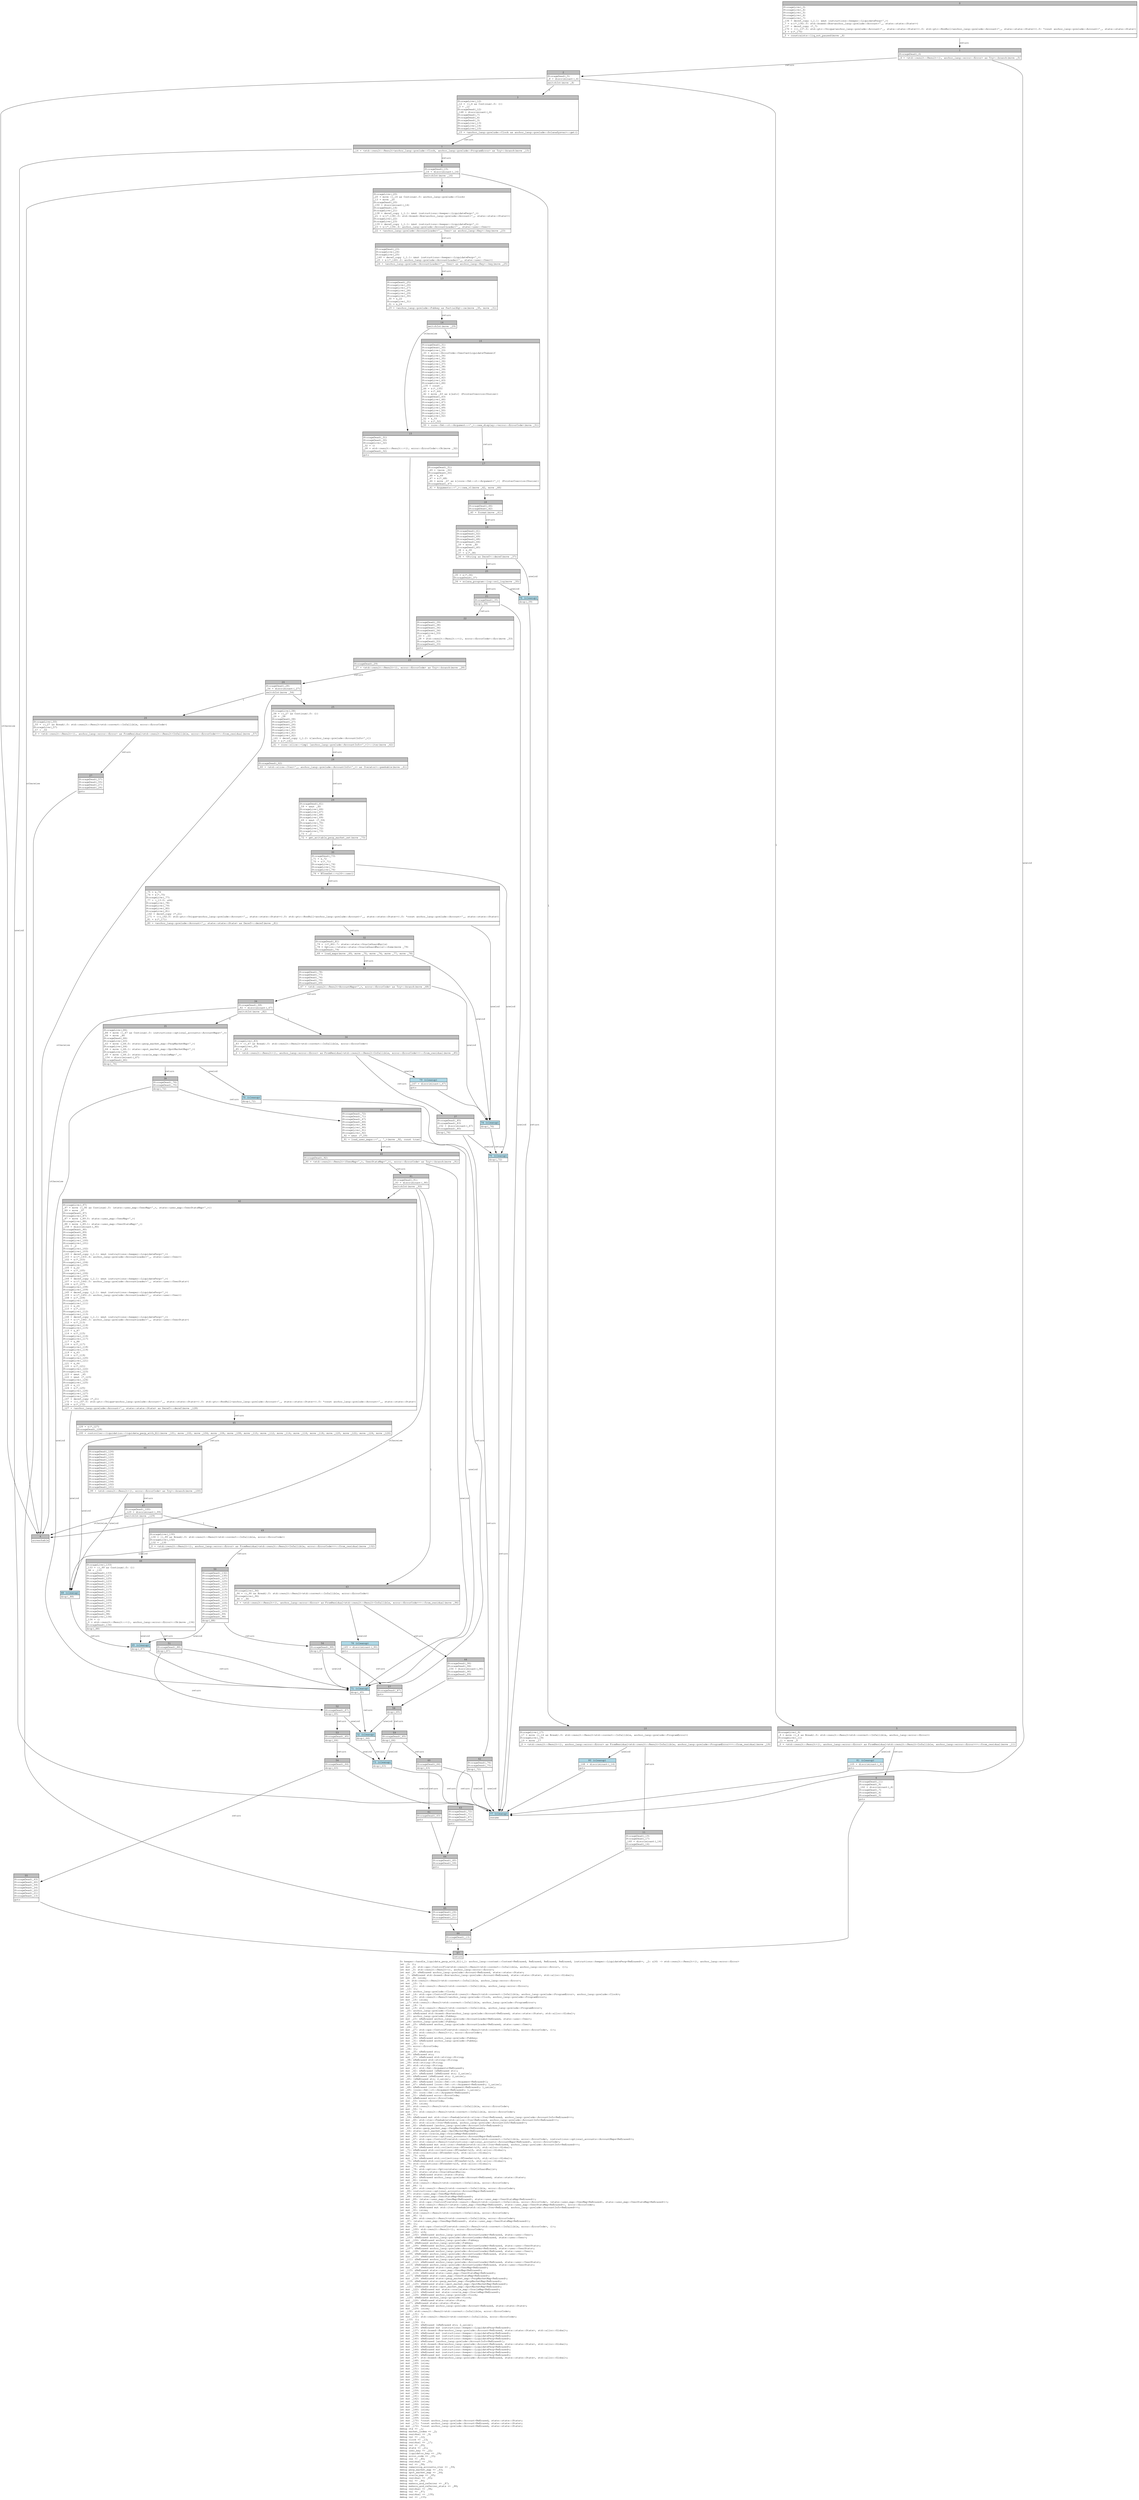 digraph Mir_0_9257 {
    graph [fontname="Courier, monospace"];
    node [fontname="Courier, monospace"];
    edge [fontname="Courier, monospace"];
    label=<fn keeper::handle_liquidate_perp_with_fill(_1: anchor_lang::context::Context&lt;ReErased, ReErased, ReErased, ReErased, instructions::keeper::LiquidatePerp&lt;ReErased&gt;&gt;, _2: u16) -&gt; std::result::Result&lt;(), anchor_lang::error::Error&gt;<br align="left"/>let _3: ();<br align="left"/>let mut _4: std::ops::ControlFlow&lt;std::result::Result&lt;std::convert::Infallible, anchor_lang::error::Error&gt;, ()&gt;;<br align="left"/>let mut _5: std::result::Result&lt;(), anchor_lang::error::Error&gt;;<br align="left"/>let mut _6: &amp;ReErased anchor_lang::prelude::Account&lt;ReErased, state::state::State&gt;;<br align="left"/>let _7: &amp;ReErased std::boxed::Box&lt;anchor_lang::prelude::Account&lt;ReErased, state::state::State&gt;, std::alloc::Global&gt;;<br align="left"/>let mut _8: isize;<br align="left"/>let _9: std::result::Result&lt;std::convert::Infallible, anchor_lang::error::Error&gt;;<br align="left"/>let mut _10: !;<br align="left"/>let mut _11: std::result::Result&lt;std::convert::Infallible, anchor_lang::error::Error&gt;;<br align="left"/>let _12: ();<br align="left"/>let _13: anchor_lang::prelude::Clock;<br align="left"/>let mut _14: std::ops::ControlFlow&lt;std::result::Result&lt;std::convert::Infallible, anchor_lang::prelude::ProgramError&gt;, anchor_lang::prelude::Clock&gt;;<br align="left"/>let mut _15: std::result::Result&lt;anchor_lang::prelude::Clock, anchor_lang::prelude::ProgramError&gt;;<br align="left"/>let mut _16: isize;<br align="left"/>let _17: std::result::Result&lt;std::convert::Infallible, anchor_lang::prelude::ProgramError&gt;;<br align="left"/>let mut _18: !;<br align="left"/>let mut _19: std::result::Result&lt;std::convert::Infallible, anchor_lang::prelude::ProgramError&gt;;<br align="left"/>let _20: anchor_lang::prelude::Clock;<br align="left"/>let _21: &amp;ReErased std::boxed::Box&lt;anchor_lang::prelude::Account&lt;ReErased, state::state::State&gt;, std::alloc::Global&gt;;<br align="left"/>let _22: anchor_lang::prelude::Pubkey;<br align="left"/>let mut _23: &amp;ReErased anchor_lang::prelude::AccountLoader&lt;ReErased, state::user::User&gt;;<br align="left"/>let _24: anchor_lang::prelude::Pubkey;<br align="left"/>let mut _25: &amp;ReErased anchor_lang::prelude::AccountLoader&lt;ReErased, state::user::User&gt;;<br align="left"/>let _26: ();<br align="left"/>let mut _27: std::ops::ControlFlow&lt;std::result::Result&lt;std::convert::Infallible, error::ErrorCode&gt;, ()&gt;;<br align="left"/>let mut _28: std::result::Result&lt;(), error::ErrorCode&gt;;<br align="left"/>let mut _29: bool;<br align="left"/>let mut _30: &amp;ReErased anchor_lang::prelude::Pubkey;<br align="left"/>let mut _31: &amp;ReErased anchor_lang::prelude::Pubkey;<br align="left"/>let mut _32: ();<br align="left"/>let _33: error::ErrorCode;<br align="left"/>let _34: ();<br align="left"/>let mut _35: &amp;ReErased str;<br align="left"/>let _36: &amp;ReErased str;<br align="left"/>let mut _37: &amp;ReErased std::string::String;<br align="left"/>let _38: &amp;ReErased std::string::String;<br align="left"/>let _39: std::string::String;<br align="left"/>let _40: std::string::String;<br align="left"/>let mut _41: std::fmt::Arguments&lt;ReErased&gt;;<br align="left"/>let mut _42: &amp;ReErased [&amp;ReErased str];<br align="left"/>let mut _43: &amp;ReErased [&amp;ReErased str; 2_usize];<br align="left"/>let _44: &amp;ReErased [&amp;ReErased str; 2_usize];<br align="left"/>let _45: [&amp;ReErased str; 2_usize];<br align="left"/>let mut _46: &amp;ReErased [core::fmt::rt::Argument&lt;ReErased&gt;];<br align="left"/>let mut _47: &amp;ReErased [core::fmt::rt::Argument&lt;ReErased&gt;; 1_usize];<br align="left"/>let _48: &amp;ReErased [core::fmt::rt::Argument&lt;ReErased&gt;; 1_usize];<br align="left"/>let _49: [core::fmt::rt::Argument&lt;ReErased&gt;; 1_usize];<br align="left"/>let mut _50: core::fmt::rt::Argument&lt;ReErased&gt;;<br align="left"/>let mut _51: &amp;ReErased error::ErrorCode;<br align="left"/>let _52: &amp;ReErased error::ErrorCode;<br align="left"/>let mut _53: error::ErrorCode;<br align="left"/>let mut _54: isize;<br align="left"/>let _55: std::result::Result&lt;std::convert::Infallible, error::ErrorCode&gt;;<br align="left"/>let mut _56: !;<br align="left"/>let mut _57: std::result::Result&lt;std::convert::Infallible, error::ErrorCode&gt;;<br align="left"/>let _58: ();<br align="left"/>let _59: &amp;ReErased mut std::iter::Peekable&lt;std::slice::Iter&lt;ReErased, anchor_lang::prelude::AccountInfo&lt;ReErased&gt;&gt;&gt;;<br align="left"/>let mut _60: std::iter::Peekable&lt;std::slice::Iter&lt;ReErased, anchor_lang::prelude::AccountInfo&lt;ReErased&gt;&gt;&gt;;<br align="left"/>let mut _61: std::slice::Iter&lt;ReErased, anchor_lang::prelude::AccountInfo&lt;ReErased&gt;&gt;;<br align="left"/>let mut _62: &amp;ReErased [anchor_lang::prelude::AccountInfo&lt;ReErased&gt;];<br align="left"/>let _63: state::perp_market_map::PerpMarketMap&lt;ReErased&gt;;<br align="left"/>let _64: state::spot_market_map::SpotMarketMap&lt;ReErased&gt;;<br align="left"/>let mut _65: state::oracle_map::OracleMap&lt;ReErased&gt;;<br align="left"/>let mut _66: instructions::optional_accounts::AccountMaps&lt;ReErased&gt;;<br align="left"/>let mut _67: std::ops::ControlFlow&lt;std::result::Result&lt;std::convert::Infallible, error::ErrorCode&gt;, instructions::optional_accounts::AccountMaps&lt;ReErased&gt;&gt;;<br align="left"/>let mut _68: std::result::Result&lt;instructions::optional_accounts::AccountMaps&lt;ReErased&gt;, error::ErrorCode&gt;;<br align="left"/>let mut _69: &amp;ReErased mut std::iter::Peekable&lt;std::slice::Iter&lt;ReErased, anchor_lang::prelude::AccountInfo&lt;ReErased&gt;&gt;&gt;;<br align="left"/>let mut _70: &amp;ReErased std::collections::BTreeSet&lt;u16, std::alloc::Global&gt;;<br align="left"/>let _71: &amp;ReErased std::collections::BTreeSet&lt;u16, std::alloc::Global&gt;;<br align="left"/>let _72: std::collections::BTreeSet&lt;u16, std::alloc::Global&gt;;<br align="left"/>let mut _73: u16;<br align="left"/>let mut _74: &amp;ReErased std::collections::BTreeSet&lt;u16, std::alloc::Global&gt;;<br align="left"/>let _75: &amp;ReErased std::collections::BTreeSet&lt;u16, std::alloc::Global&gt;;<br align="left"/>let _76: std::collections::BTreeSet&lt;u16, std::alloc::Global&gt;;<br align="left"/>let mut _77: u64;<br align="left"/>let mut _78: std::option::Option&lt;state::state::OracleGuardRails&gt;;<br align="left"/>let mut _79: state::state::OracleGuardRails;<br align="left"/>let mut _80: &amp;ReErased state::state::State;<br align="left"/>let mut _81: &amp;ReErased anchor_lang::prelude::Account&lt;ReErased, state::state::State&gt;;<br align="left"/>let mut _82: isize;<br align="left"/>let _83: std::result::Result&lt;std::convert::Infallible, error::ErrorCode&gt;;<br align="left"/>let mut _84: !;<br align="left"/>let mut _85: std::result::Result&lt;std::convert::Infallible, error::ErrorCode&gt;;<br align="left"/>let _86: instructions::optional_accounts::AccountMaps&lt;ReErased&gt;;<br align="left"/>let _87: state::user_map::UserMap&lt;ReErased&gt;;<br align="left"/>let _88: state::user_map::UserStatsMap&lt;ReErased&gt;;<br align="left"/>let mut _89: (state::user_map::UserMap&lt;ReErased&gt;, state::user_map::UserStatsMap&lt;ReErased&gt;);<br align="left"/>let mut _90: std::ops::ControlFlow&lt;std::result::Result&lt;std::convert::Infallible, error::ErrorCode&gt;, (state::user_map::UserMap&lt;ReErased&gt;, state::user_map::UserStatsMap&lt;ReErased&gt;)&gt;;<br align="left"/>let mut _91: std::result::Result&lt;(state::user_map::UserMap&lt;ReErased&gt;, state::user_map::UserStatsMap&lt;ReErased&gt;), error::ErrorCode&gt;;<br align="left"/>let mut _92: &amp;ReErased mut std::iter::Peekable&lt;std::slice::Iter&lt;ReErased, anchor_lang::prelude::AccountInfo&lt;ReErased&gt;&gt;&gt;;<br align="left"/>let mut _93: isize;<br align="left"/>let _94: std::result::Result&lt;std::convert::Infallible, error::ErrorCode&gt;;<br align="left"/>let mut _95: !;<br align="left"/>let mut _96: std::result::Result&lt;std::convert::Infallible, error::ErrorCode&gt;;<br align="left"/>let _97: (state::user_map::UserMap&lt;ReErased&gt;, state::user_map::UserStatsMap&lt;ReErased&gt;);<br align="left"/>let _98: ();<br align="left"/>let mut _99: std::ops::ControlFlow&lt;std::result::Result&lt;std::convert::Infallible, error::ErrorCode&gt;, ()&gt;;<br align="left"/>let mut _100: std::result::Result&lt;(), error::ErrorCode&gt;;<br align="left"/>let mut _101: u16;<br align="left"/>let mut _102: &amp;ReErased anchor_lang::prelude::AccountLoader&lt;ReErased, state::user::User&gt;;<br align="left"/>let _103: &amp;ReErased anchor_lang::prelude::AccountLoader&lt;ReErased, state::user::User&gt;;<br align="left"/>let mut _104: &amp;ReErased anchor_lang::prelude::Pubkey;<br align="left"/>let _105: &amp;ReErased anchor_lang::prelude::Pubkey;<br align="left"/>let mut _106: &amp;ReErased anchor_lang::prelude::AccountLoader&lt;ReErased, state::user::UserStats&gt;;<br align="left"/>let _107: &amp;ReErased anchor_lang::prelude::AccountLoader&lt;ReErased, state::user::UserStats&gt;;<br align="left"/>let mut _108: &amp;ReErased anchor_lang::prelude::AccountLoader&lt;ReErased, state::user::User&gt;;<br align="left"/>let _109: &amp;ReErased anchor_lang::prelude::AccountLoader&lt;ReErased, state::user::User&gt;;<br align="left"/>let mut _110: &amp;ReErased anchor_lang::prelude::Pubkey;<br align="left"/>let _111: &amp;ReErased anchor_lang::prelude::Pubkey;<br align="left"/>let mut _112: &amp;ReErased anchor_lang::prelude::AccountLoader&lt;ReErased, state::user::UserStats&gt;;<br align="left"/>let _113: &amp;ReErased anchor_lang::prelude::AccountLoader&lt;ReErased, state::user::UserStats&gt;;<br align="left"/>let mut _114: &amp;ReErased state::user_map::UserMap&lt;ReErased&gt;;<br align="left"/>let _115: &amp;ReErased state::user_map::UserMap&lt;ReErased&gt;;<br align="left"/>let mut _116: &amp;ReErased state::user_map::UserStatsMap&lt;ReErased&gt;;<br align="left"/>let _117: &amp;ReErased state::user_map::UserStatsMap&lt;ReErased&gt;;<br align="left"/>let mut _118: &amp;ReErased state::perp_market_map::PerpMarketMap&lt;ReErased&gt;;<br align="left"/>let _119: &amp;ReErased state::perp_market_map::PerpMarketMap&lt;ReErased&gt;;<br align="left"/>let mut _120: &amp;ReErased state::spot_market_map::SpotMarketMap&lt;ReErased&gt;;<br align="left"/>let _121: &amp;ReErased state::spot_market_map::SpotMarketMap&lt;ReErased&gt;;<br align="left"/>let mut _122: &amp;ReErased mut state::oracle_map::OracleMap&lt;ReErased&gt;;<br align="left"/>let mut _123: &amp;ReErased mut state::oracle_map::OracleMap&lt;ReErased&gt;;<br align="left"/>let mut _124: &amp;ReErased anchor_lang::prelude::Clock;<br align="left"/>let _125: &amp;ReErased anchor_lang::prelude::Clock;<br align="left"/>let mut _126: &amp;ReErased state::state::State;<br align="left"/>let _127: &amp;ReErased state::state::State;<br align="left"/>let mut _128: &amp;ReErased anchor_lang::prelude::Account&lt;ReErased, state::state::State&gt;;<br align="left"/>let mut _129: isize;<br align="left"/>let _130: std::result::Result&lt;std::convert::Infallible, error::ErrorCode&gt;;<br align="left"/>let mut _131: !;<br align="left"/>let mut _132: std::result::Result&lt;std::convert::Infallible, error::ErrorCode&gt;;<br align="left"/>let _133: ();<br align="left"/>let mut _134: ();<br align="left"/>let mut _135: &amp;ReErased [&amp;ReErased str; 2_usize];<br align="left"/>let mut _136: &amp;ReErased mut instructions::keeper::LiquidatePerp&lt;ReErased&gt;;<br align="left"/>let mut _137: std::boxed::Box&lt;anchor_lang::prelude::Account&lt;ReErased, state::state::State&gt;, std::alloc::Global&gt;;<br align="left"/>let mut _138: &amp;ReErased mut instructions::keeper::LiquidatePerp&lt;ReErased&gt;;<br align="left"/>let mut _139: &amp;ReErased mut instructions::keeper::LiquidatePerp&lt;ReErased&gt;;<br align="left"/>let mut _140: &amp;ReErased mut instructions::keeper::LiquidatePerp&lt;ReErased&gt;;<br align="left"/>let mut _141: &amp;ReErased [anchor_lang::prelude::AccountInfo&lt;ReErased&gt;];<br align="left"/>let mut _142: std::boxed::Box&lt;anchor_lang::prelude::Account&lt;ReErased, state::state::State&gt;, std::alloc::Global&gt;;<br align="left"/>let mut _143: &amp;ReErased mut instructions::keeper::LiquidatePerp&lt;ReErased&gt;;<br align="left"/>let mut _144: &amp;ReErased mut instructions::keeper::LiquidatePerp&lt;ReErased&gt;;<br align="left"/>let mut _145: &amp;ReErased mut instructions::keeper::LiquidatePerp&lt;ReErased&gt;;<br align="left"/>let mut _146: &amp;ReErased mut instructions::keeper::LiquidatePerp&lt;ReErased&gt;;<br align="left"/>let mut _147: std::boxed::Box&lt;anchor_lang::prelude::Account&lt;ReErased, state::state::State&gt;, std::alloc::Global&gt;;<br align="left"/>let mut _148: isize;<br align="left"/>let mut _149: isize;<br align="left"/>let mut _150: isize;<br align="left"/>let mut _151: isize;<br align="left"/>let mut _152: isize;<br align="left"/>let mut _153: isize;<br align="left"/>let mut _154: isize;<br align="left"/>let mut _155: isize;<br align="left"/>let mut _156: isize;<br align="left"/>let mut _157: isize;<br align="left"/>let mut _158: isize;<br align="left"/>let mut _159: isize;<br align="left"/>let mut _160: isize;<br align="left"/>let mut _161: isize;<br align="left"/>let mut _162: isize;<br align="left"/>let mut _163: isize;<br align="left"/>let mut _164: isize;<br align="left"/>let mut _165: isize;<br align="left"/>let mut _166: isize;<br align="left"/>let mut _167: isize;<br align="left"/>let mut _168: isize;<br align="left"/>let mut _169: isize;<br align="left"/>let mut _170: *const anchor_lang::prelude::Account&lt;ReErased, state::state::State&gt;;<br align="left"/>let mut _171: *const anchor_lang::prelude::Account&lt;ReErased, state::state::State&gt;;<br align="left"/>let mut _172: *const anchor_lang::prelude::Account&lt;ReErased, state::state::State&gt;;<br align="left"/>debug ctx =&gt; _1;<br align="left"/>debug market_index =&gt; _2;<br align="left"/>debug residual =&gt; _9;<br align="left"/>debug val =&gt; _12;<br align="left"/>debug clock =&gt; _13;<br align="left"/>debug residual =&gt; _17;<br align="left"/>debug val =&gt; _20;<br align="left"/>debug state =&gt; _21;<br align="left"/>debug user_key =&gt; _22;<br align="left"/>debug liquidator_key =&gt; _24;<br align="left"/>debug error_code =&gt; _33;<br align="left"/>debug res =&gt; _40;<br align="left"/>debug residual =&gt; _55;<br align="left"/>debug val =&gt; _58;<br align="left"/>debug remaining_accounts_iter =&gt; _59;<br align="left"/>debug perp_market_map =&gt; _63;<br align="left"/>debug spot_market_map =&gt; _64;<br align="left"/>debug oracle_map =&gt; _65;<br align="left"/>debug residual =&gt; _83;<br align="left"/>debug val =&gt; _86;<br align="left"/>debug makers_and_referrer =&gt; _87;<br align="left"/>debug makers_and_referrer_stats =&gt; _88;<br align="left"/>debug residual =&gt; _94;<br align="left"/>debug val =&gt; _97;<br align="left"/>debug residual =&gt; _130;<br align="left"/>debug val =&gt; _133;<br align="left"/>>;
    bb0__0_9257 [shape="none", label=<<table border="0" cellborder="1" cellspacing="0"><tr><td bgcolor="gray" align="center" colspan="1">0</td></tr><tr><td align="left" balign="left">StorageLive(_3)<br/>StorageLive(_4)<br/>StorageLive(_5)<br/>StorageLive(_6)<br/>StorageLive(_7)<br/>_136 = deref_copy (_1.1: &amp;mut instructions::keeper::LiquidatePerp&lt;'_&gt;)<br/>_7 = &amp;((*_136).0: std::boxed::Box&lt;anchor_lang::prelude::Account&lt;'_, state::state::State&gt;&gt;)<br/>_137 = deref_copy (*_7)<br/>_170 = (((_137.0: std::ptr::Unique&lt;anchor_lang::prelude::Account&lt;'_, state::state::State&gt;&gt;).0: std::ptr::NonNull&lt;anchor_lang::prelude::Account&lt;'_, state::state::State&gt;&gt;).0: *const anchor_lang::prelude::Account&lt;'_, state::state::State&gt;)<br/>_6 = &amp;(*_170)<br/></td></tr><tr><td align="left">_5 = constraints::liq_not_paused(move _6)</td></tr></table>>];
    bb1__0_9257 [shape="none", label=<<table border="0" cellborder="1" cellspacing="0"><tr><td bgcolor="gray" align="center" colspan="1">1</td></tr><tr><td align="left" balign="left">StorageDead(_6)<br/></td></tr><tr><td align="left">_4 = &lt;std::result::Result&lt;(), anchor_lang::error::Error&gt; as Try&gt;::branch(move _5)</td></tr></table>>];
    bb2__0_9257 [shape="none", label=<<table border="0" cellborder="1" cellspacing="0"><tr><td bgcolor="gray" align="center" colspan="1">2</td></tr><tr><td align="left" balign="left">StorageDead(_5)<br/>_8 = discriminant(_4)<br/></td></tr><tr><td align="left">switchInt(move _8)</td></tr></table>>];
    bb3__0_9257 [shape="none", label=<<table border="0" cellborder="1" cellspacing="0"><tr><td bgcolor="gray" align="center" colspan="1">3</td></tr><tr><td align="left" balign="left">StorageLive(_12)<br/>_12 = ((_4 as Continue).0: ())<br/>_3 = _12<br/>StorageDead(_12)<br/>_148 = discriminant(_4)<br/>StorageDead(_7)<br/>StorageDead(_4)<br/>StorageDead(_3)<br/>StorageLive(_13)<br/>StorageLive(_14)<br/>StorageLive(_15)<br/></td></tr><tr><td align="left">_15 = &lt;anchor_lang::prelude::Clock as anchor_lang::prelude::SolanaSysvar&gt;::get()</td></tr></table>>];
    bb4__0_9257 [shape="none", label=<<table border="0" cellborder="1" cellspacing="0"><tr><td bgcolor="gray" align="center" colspan="1">4</td></tr><tr><td align="left">unreachable</td></tr></table>>];
    bb5__0_9257 [shape="none", label=<<table border="0" cellborder="1" cellspacing="0"><tr><td bgcolor="gray" align="center" colspan="1">5</td></tr><tr><td align="left" balign="left">StorageLive(_9)<br/>_9 = move ((_4 as Break).0: std::result::Result&lt;std::convert::Infallible, anchor_lang::error::Error&gt;)<br/>StorageLive(_11)<br/>_11 = move _9<br/></td></tr><tr><td align="left">_0 = &lt;std::result::Result&lt;(), anchor_lang::error::Error&gt; as FromResidual&lt;std::result::Result&lt;Infallible, anchor_lang::error::Error&gt;&gt;&gt;::from_residual(move _11)</td></tr></table>>];
    bb6__0_9257 [shape="none", label=<<table border="0" cellborder="1" cellspacing="0"><tr><td bgcolor="gray" align="center" colspan="1">6</td></tr><tr><td align="left" balign="left">StorageDead(_11)<br/>StorageDead(_9)<br/>_162 = discriminant(_4)<br/>StorageDead(_7)<br/>StorageDead(_4)<br/>StorageDead(_3)<br/></td></tr><tr><td align="left">goto</td></tr></table>>];
    bb7__0_9257 [shape="none", label=<<table border="0" cellborder="1" cellspacing="0"><tr><td bgcolor="gray" align="center" colspan="1">7</td></tr><tr><td align="left">_14 = &lt;std::result::Result&lt;anchor_lang::prelude::Clock, anchor_lang::prelude::ProgramError&gt; as Try&gt;::branch(move _15)</td></tr></table>>];
    bb8__0_9257 [shape="none", label=<<table border="0" cellborder="1" cellspacing="0"><tr><td bgcolor="gray" align="center" colspan="1">8</td></tr><tr><td align="left" balign="left">StorageDead(_15)<br/>_16 = discriminant(_14)<br/></td></tr><tr><td align="left">switchInt(move _16)</td></tr></table>>];
    bb9__0_9257 [shape="none", label=<<table border="0" cellborder="1" cellspacing="0"><tr><td bgcolor="gray" align="center" colspan="1">9</td></tr><tr><td align="left" balign="left">StorageLive(_20)<br/>_20 = move ((_14 as Continue).0: anchor_lang::prelude::Clock)<br/>_13 = move _20<br/>StorageDead(_20)<br/>_150 = discriminant(_14)<br/>StorageDead(_14)<br/>StorageLive(_21)<br/>_138 = deref_copy (_1.1: &amp;mut instructions::keeper::LiquidatePerp&lt;'_&gt;)<br/>_21 = &amp;((*_138).0: std::boxed::Box&lt;anchor_lang::prelude::Account&lt;'_, state::state::State&gt;&gt;)<br/>StorageLive(_22)<br/>StorageLive(_23)<br/>_139 = deref_copy (_1.1: &amp;mut instructions::keeper::LiquidatePerp&lt;'_&gt;)<br/>_23 = &amp;((*_139).4: anchor_lang::prelude::AccountLoader&lt;'_, state::user::User&gt;)<br/></td></tr><tr><td align="left">_22 = &lt;anchor_lang::prelude::AccountLoader&lt;'_, User&gt; as anchor_lang::Key&gt;::key(move _23)</td></tr></table>>];
    bb10__0_9257 [shape="none", label=<<table border="0" cellborder="1" cellspacing="0"><tr><td bgcolor="gray" align="center" colspan="1">10</td></tr><tr><td align="left" balign="left">StorageLive(_17)<br/>_17 = move ((_14 as Break).0: std::result::Result&lt;std::convert::Infallible, anchor_lang::prelude::ProgramError&gt;)<br/>StorageLive(_19)<br/>_19 = move _17<br/></td></tr><tr><td align="left">_0 = &lt;std::result::Result&lt;(), anchor_lang::error::Error&gt; as FromResidual&lt;std::result::Result&lt;Infallible, anchor_lang::prelude::ProgramError&gt;&gt;&gt;::from_residual(move _19)</td></tr></table>>];
    bb11__0_9257 [shape="none", label=<<table border="0" cellborder="1" cellspacing="0"><tr><td bgcolor="gray" align="center" colspan="1">11</td></tr><tr><td align="left" balign="left">StorageDead(_19)<br/>StorageDead(_17)<br/>_160 = discriminant(_14)<br/>StorageDead(_14)<br/></td></tr><tr><td align="left">goto</td></tr></table>>];
    bb12__0_9257 [shape="none", label=<<table border="0" cellborder="1" cellspacing="0"><tr><td bgcolor="gray" align="center" colspan="1">12</td></tr><tr><td align="left" balign="left">StorageDead(_23)<br/>StorageLive(_24)<br/>StorageLive(_25)<br/>_140 = deref_copy (_1.1: &amp;mut instructions::keeper::LiquidatePerp&lt;'_&gt;)<br/>_25 = &amp;((*_140).2: anchor_lang::prelude::AccountLoader&lt;'_, state::user::User&gt;)<br/></td></tr><tr><td align="left">_24 = &lt;anchor_lang::prelude::AccountLoader&lt;'_, User&gt; as anchor_lang::Key&gt;::key(move _25)</td></tr></table>>];
    bb13__0_9257 [shape="none", label=<<table border="0" cellborder="1" cellspacing="0"><tr><td bgcolor="gray" align="center" colspan="1">13</td></tr><tr><td align="left" balign="left">StorageDead(_25)<br/>StorageLive(_26)<br/>StorageLive(_27)<br/>StorageLive(_28)<br/>StorageLive(_29)<br/>StorageLive(_30)<br/>_30 = &amp;_22<br/>StorageLive(_31)<br/>_31 = &amp;_24<br/></td></tr><tr><td align="left">_29 = &lt;anchor_lang::prelude::Pubkey as PartialEq&gt;::ne(move _30, move _31)</td></tr></table>>];
    bb14__0_9257 [shape="none", label=<<table border="0" cellborder="1" cellspacing="0"><tr><td bgcolor="gray" align="center" colspan="1">14</td></tr><tr><td align="left">switchInt(move _29)</td></tr></table>>];
    bb15__0_9257 [shape="none", label=<<table border="0" cellborder="1" cellspacing="0"><tr><td bgcolor="gray" align="center" colspan="1">15</td></tr><tr><td align="left" balign="left">StorageDead(_31)<br/>StorageDead(_30)<br/>StorageLive(_32)<br/>_32 = ()<br/>_28 = std::result::Result::&lt;(), error::ErrorCode&gt;::Ok(move _32)<br/>StorageDead(_32)<br/></td></tr><tr><td align="left">goto</td></tr></table>>];
    bb16__0_9257 [shape="none", label=<<table border="0" cellborder="1" cellspacing="0"><tr><td bgcolor="gray" align="center" colspan="1">16</td></tr><tr><td align="left" balign="left">StorageDead(_31)<br/>StorageDead(_30)<br/>StorageLive(_33)<br/>_33 = error::ErrorCode::UserCantLiquidateThemself<br/>StorageLive(_34)<br/>StorageLive(_35)<br/>StorageLive(_36)<br/>StorageLive(_37)<br/>StorageLive(_38)<br/>StorageLive(_39)<br/>StorageLive(_40)<br/>StorageLive(_41)<br/>StorageLive(_42)<br/>StorageLive(_43)<br/>StorageLive(_44)<br/>_135 = const _<br/>_44 = &amp;(*_135)<br/>_43 = &amp;(*_44)<br/>_42 = move _43 as &amp;[&amp;str] (PointerCoercion(Unsize))<br/>StorageDead(_43)<br/>StorageLive(_46)<br/>StorageLive(_47)<br/>StorageLive(_48)<br/>StorageLive(_49)<br/>StorageLive(_50)<br/>StorageLive(_51)<br/>StorageLive(_52)<br/>_52 = &amp;_33<br/>_51 = &amp;(*_52)<br/></td></tr><tr><td align="left">_50 = core::fmt::rt::Argument::&lt;'_&gt;::new_display::&lt;error::ErrorCode&gt;(move _51)</td></tr></table>>];
    bb17__0_9257 [shape="none", label=<<table border="0" cellborder="1" cellspacing="0"><tr><td bgcolor="gray" align="center" colspan="1">17</td></tr><tr><td align="left" balign="left">StorageDead(_51)<br/>_49 = [move _50]<br/>StorageDead(_50)<br/>_48 = &amp;_49<br/>_47 = &amp;(*_48)<br/>_46 = move _47 as &amp;[core::fmt::rt::Argument&lt;'_&gt;] (PointerCoercion(Unsize))<br/>StorageDead(_47)<br/></td></tr><tr><td align="left">_41 = Arguments::&lt;'_&gt;::new_v1(move _42, move _46)</td></tr></table>>];
    bb18__0_9257 [shape="none", label=<<table border="0" cellborder="1" cellspacing="0"><tr><td bgcolor="gray" align="center" colspan="1">18</td></tr><tr><td align="left" balign="left">StorageDead(_46)<br/>StorageDead(_42)<br/></td></tr><tr><td align="left">_40 = format(move _41)</td></tr></table>>];
    bb19__0_9257 [shape="none", label=<<table border="0" cellborder="1" cellspacing="0"><tr><td bgcolor="gray" align="center" colspan="1">19</td></tr><tr><td align="left" balign="left">StorageDead(_41)<br/>StorageDead(_52)<br/>StorageDead(_49)<br/>StorageDead(_48)<br/>StorageDead(_44)<br/>_39 = move _40<br/>StorageDead(_40)<br/>_38 = &amp;_39<br/>_37 = &amp;(*_38)<br/></td></tr><tr><td align="left">_36 = &lt;String as Deref&gt;::deref(move _37)</td></tr></table>>];
    bb20__0_9257 [shape="none", label=<<table border="0" cellborder="1" cellspacing="0"><tr><td bgcolor="gray" align="center" colspan="1">20</td></tr><tr><td align="left" balign="left">_35 = &amp;(*_36)<br/>StorageDead(_37)<br/></td></tr><tr><td align="left">_34 = solana_program::log::sol_log(move _35)</td></tr></table>>];
    bb21__0_9257 [shape="none", label=<<table border="0" cellborder="1" cellspacing="0"><tr><td bgcolor="gray" align="center" colspan="1">21</td></tr><tr><td align="left" balign="left">StorageDead(_35)<br/></td></tr><tr><td align="left">drop(_39)</td></tr></table>>];
    bb22__0_9257 [shape="none", label=<<table border="0" cellborder="1" cellspacing="0"><tr><td bgcolor="gray" align="center" colspan="1">22</td></tr><tr><td align="left" balign="left">StorageDead(_39)<br/>StorageDead(_38)<br/>StorageDead(_36)<br/>StorageDead(_34)<br/>StorageLive(_53)<br/>_53 = _33<br/>_28 = std::result::Result::&lt;(), error::ErrorCode&gt;::Err(move _53)<br/>StorageDead(_53)<br/>StorageDead(_33)<br/></td></tr><tr><td align="left">goto</td></tr></table>>];
    bb23__0_9257 [shape="none", label=<<table border="0" cellborder="1" cellspacing="0"><tr><td bgcolor="gray" align="center" colspan="1">23</td></tr><tr><td align="left" balign="left">StorageDead(_29)<br/></td></tr><tr><td align="left">_27 = &lt;std::result::Result&lt;(), error::ErrorCode&gt; as Try&gt;::branch(move _28)</td></tr></table>>];
    bb24__0_9257 [shape="none", label=<<table border="0" cellborder="1" cellspacing="0"><tr><td bgcolor="gray" align="center" colspan="1">24</td></tr><tr><td align="left" balign="left">StorageDead(_28)<br/>_54 = discriminant(_27)<br/></td></tr><tr><td align="left">switchInt(move _54)</td></tr></table>>];
    bb25__0_9257 [shape="none", label=<<table border="0" cellborder="1" cellspacing="0"><tr><td bgcolor="gray" align="center" colspan="1">25</td></tr><tr><td align="left" balign="left">StorageLive(_58)<br/>_58 = ((_27 as Continue).0: ())<br/>_26 = _58<br/>StorageDead(_58)<br/>StorageDead(_27)<br/>StorageDead(_26)<br/>StorageLive(_59)<br/>StorageLive(_60)<br/>StorageLive(_61)<br/>StorageLive(_62)<br/>_141 = deref_copy (_1.2: &amp;[anchor_lang::prelude::AccountInfo&lt;'_&gt;])<br/>_62 = &amp;(*_141)<br/></td></tr><tr><td align="left">_61 = core::slice::&lt;impl [anchor_lang::prelude::AccountInfo&lt;'_&gt;]&gt;::iter(move _62)</td></tr></table>>];
    bb26__0_9257 [shape="none", label=<<table border="0" cellborder="1" cellspacing="0"><tr><td bgcolor="gray" align="center" colspan="1">26</td></tr><tr><td align="left" balign="left">StorageLive(_55)<br/>_55 = ((_27 as Break).0: std::result::Result&lt;std::convert::Infallible, error::ErrorCode&gt;)<br/>StorageLive(_57)<br/>_57 = _55<br/></td></tr><tr><td align="left">_0 = &lt;std::result::Result&lt;(), anchor_lang::error::Error&gt; as FromResidual&lt;std::result::Result&lt;Infallible, error::ErrorCode&gt;&gt;&gt;::from_residual(move _57)</td></tr></table>>];
    bb27__0_9257 [shape="none", label=<<table border="0" cellborder="1" cellspacing="0"><tr><td bgcolor="gray" align="center" colspan="1">27</td></tr><tr><td align="left" balign="left">StorageDead(_57)<br/>StorageDead(_55)<br/>StorageDead(_27)<br/>StorageDead(_26)<br/></td></tr><tr><td align="left">goto</td></tr></table>>];
    bb28__0_9257 [shape="none", label=<<table border="0" cellborder="1" cellspacing="0"><tr><td bgcolor="gray" align="center" colspan="1">28</td></tr><tr><td align="left" balign="left">StorageDead(_62)<br/></td></tr><tr><td align="left">_60 = &lt;std::slice::Iter&lt;'_, anchor_lang::prelude::AccountInfo&lt;'_&gt;&gt; as Iterator&gt;::peekable(move _61)</td></tr></table>>];
    bb29__0_9257 [shape="none", label=<<table border="0" cellborder="1" cellspacing="0"><tr><td bgcolor="gray" align="center" colspan="1">29</td></tr><tr><td align="left" balign="left">StorageDead(_61)<br/>_59 = &amp;mut _60<br/>StorageLive(_66)<br/>StorageLive(_67)<br/>StorageLive(_68)<br/>StorageLive(_69)<br/>_69 = &amp;mut (*_59)<br/>StorageLive(_70)<br/>StorageLive(_71)<br/>StorageLive(_72)<br/>StorageLive(_73)<br/>_73 = _2<br/></td></tr><tr><td align="left">_72 = get_writable_perp_market_set(move _73)</td></tr></table>>];
    bb30__0_9257 [shape="none", label=<<table border="0" cellborder="1" cellspacing="0"><tr><td bgcolor="gray" align="center" colspan="1">30</td></tr><tr><td align="left" balign="left">StorageDead(_73)<br/>_71 = &amp;_72<br/>_70 = &amp;(*_71)<br/>StorageLive(_74)<br/>StorageLive(_75)<br/>StorageLive(_76)<br/></td></tr><tr><td align="left">_76 = BTreeSet::&lt;u16&gt;::new()</td></tr></table>>];
    bb31__0_9257 [shape="none", label=<<table border="0" cellborder="1" cellspacing="0"><tr><td bgcolor="gray" align="center" colspan="1">31</td></tr><tr><td align="left" balign="left">_75 = &amp;_76<br/>_74 = &amp;(*_75)<br/>StorageLive(_77)<br/>_77 = (_13.0: u64)<br/>StorageLive(_78)<br/>StorageLive(_79)<br/>StorageLive(_80)<br/>StorageLive(_81)<br/>_142 = deref_copy (*_21)<br/>_171 = (((_142.0: std::ptr::Unique&lt;anchor_lang::prelude::Account&lt;'_, state::state::State&gt;&gt;).0: std::ptr::NonNull&lt;anchor_lang::prelude::Account&lt;'_, state::state::State&gt;&gt;).0: *const anchor_lang::prelude::Account&lt;'_, state::state::State&gt;)<br/>_81 = &amp;(*_171)<br/></td></tr><tr><td align="left">_80 = &lt;anchor_lang::prelude::Account&lt;'_, state::state::State&gt; as Deref&gt;::deref(move _81)</td></tr></table>>];
    bb32__0_9257 [shape="none", label=<<table border="0" cellborder="1" cellspacing="0"><tr><td bgcolor="gray" align="center" colspan="1">32</td></tr><tr><td align="left" balign="left">StorageDead(_81)<br/>_79 = ((*_80).7: state::state::OracleGuardRails)<br/>_78 = Option::&lt;state::state::OracleGuardRails&gt;::Some(move _79)<br/>StorageDead(_79)<br/></td></tr><tr><td align="left">_68 = load_maps(move _69, move _70, move _74, move _77, move _78)</td></tr></table>>];
    bb33__0_9257 [shape="none", label=<<table border="0" cellborder="1" cellspacing="0"><tr><td bgcolor="gray" align="center" colspan="1">33</td></tr><tr><td align="left" balign="left">StorageDead(_78)<br/>StorageDead(_77)<br/>StorageDead(_74)<br/>StorageDead(_70)<br/>StorageDead(_69)<br/></td></tr><tr><td align="left">_67 = &lt;std::result::Result&lt;AccountMaps&lt;'_&gt;, error::ErrorCode&gt; as Try&gt;::branch(move _68)</td></tr></table>>];
    bb34__0_9257 [shape="none", label=<<table border="0" cellborder="1" cellspacing="0"><tr><td bgcolor="gray" align="center" colspan="1">34</td></tr><tr><td align="left" balign="left">StorageDead(_68)<br/>_82 = discriminant(_67)<br/></td></tr><tr><td align="left">switchInt(move _82)</td></tr></table>>];
    bb35__0_9257 [shape="none", label=<<table border="0" cellborder="1" cellspacing="0"><tr><td bgcolor="gray" align="center" colspan="1">35</td></tr><tr><td align="left" balign="left">StorageLive(_86)<br/>_86 = move ((_67 as Continue).0: instructions::optional_accounts::AccountMaps&lt;'_&gt;)<br/>_66 = move _86<br/>StorageDead(_86)<br/>StorageLive(_63)<br/>_63 = move (_66.0: state::perp_market_map::PerpMarketMap&lt;'_&gt;)<br/>StorageLive(_64)<br/>_64 = move (_66.1: state::spot_market_map::SpotMarketMap&lt;'_&gt;)<br/>StorageLive(_65)<br/>_65 = move (_66.2: state::oracle_map::OracleMap&lt;'_&gt;)<br/>_154 = discriminant(_67)<br/>StorageDead(_80)<br/></td></tr><tr><td align="left">drop(_76)</td></tr></table>>];
    bb36__0_9257 [shape="none", label=<<table border="0" cellborder="1" cellspacing="0"><tr><td bgcolor="gray" align="center" colspan="1">36</td></tr><tr><td align="left" balign="left">StorageLive(_83)<br/>_83 = ((_67 as Break).0: std::result::Result&lt;std::convert::Infallible, error::ErrorCode&gt;)<br/>StorageLive(_85)<br/>_85 = _83<br/></td></tr><tr><td align="left">_0 = &lt;std::result::Result&lt;(), anchor_lang::error::Error&gt; as FromResidual&lt;std::result::Result&lt;Infallible, error::ErrorCode&gt;&gt;&gt;::from_residual(move _85)</td></tr></table>>];
    bb37__0_9257 [shape="none", label=<<table border="0" cellborder="1" cellspacing="0"><tr><td bgcolor="gray" align="center" colspan="1">37</td></tr><tr><td align="left" balign="left">StorageDead(_85)<br/>StorageDead(_83)<br/>_152 = discriminant(_67)<br/>StorageDead(_80)<br/></td></tr><tr><td align="left">drop(_76)</td></tr></table>>];
    bb38__0_9257 [shape="none", label=<<table border="0" cellborder="1" cellspacing="0"><tr><td bgcolor="gray" align="center" colspan="1">38</td></tr><tr><td align="left" balign="left">StorageDead(_76)<br/>StorageDead(_75)<br/></td></tr><tr><td align="left">drop(_72)</td></tr></table>>];
    bb39__0_9257 [shape="none", label=<<table border="0" cellborder="1" cellspacing="0"><tr><td bgcolor="gray" align="center" colspan="1">39</td></tr><tr><td align="left" balign="left">StorageDead(_72)<br/>StorageDead(_71)<br/>StorageDead(_67)<br/>StorageDead(_66)<br/>StorageLive(_89)<br/>StorageLive(_90)<br/>StorageLive(_91)<br/>StorageLive(_92)<br/>_92 = &amp;mut (*_59)<br/></td></tr><tr><td align="left">_91 = load_user_maps::&lt;'_, '_&gt;(move _92, const true)</td></tr></table>>];
    bb40__0_9257 [shape="none", label=<<table border="0" cellborder="1" cellspacing="0"><tr><td bgcolor="gray" align="center" colspan="1">40</td></tr><tr><td align="left" balign="left">StorageDead(_92)<br/></td></tr><tr><td align="left">_90 = &lt;std::result::Result&lt;(UserMap&lt;'_&gt;, UserStatsMap&lt;'_&gt;), error::ErrorCode&gt; as Try&gt;::branch(move _91)</td></tr></table>>];
    bb41__0_9257 [shape="none", label=<<table border="0" cellborder="1" cellspacing="0"><tr><td bgcolor="gray" align="center" colspan="1">41</td></tr><tr><td align="left" balign="left">StorageDead(_91)<br/>_93 = discriminant(_90)<br/></td></tr><tr><td align="left">switchInt(move _93)</td></tr></table>>];
    bb42__0_9257 [shape="none", label=<<table border="0" cellborder="1" cellspacing="0"><tr><td bgcolor="gray" align="center" colspan="1">42</td></tr><tr><td align="left" balign="left">StorageLive(_97)<br/>_97 = move ((_90 as Continue).0: (state::user_map::UserMap&lt;'_&gt;, state::user_map::UserStatsMap&lt;'_&gt;))<br/>_89 = move _97<br/>StorageDead(_97)<br/>StorageLive(_87)<br/>_87 = move (_89.0: state::user_map::UserMap&lt;'_&gt;)<br/>StorageLive(_88)<br/>_88 = move (_89.1: state::user_map::UserStatsMap&lt;'_&gt;)<br/>_158 = discriminant(_90)<br/>StorageDead(_90)<br/>StorageDead(_89)<br/>StorageLive(_98)<br/>StorageLive(_99)<br/>StorageLive(_100)<br/>StorageLive(_101)<br/>_101 = _2<br/>StorageLive(_102)<br/>StorageLive(_103)<br/>_143 = deref_copy (_1.1: &amp;mut instructions::keeper::LiquidatePerp&lt;'_&gt;)<br/>_103 = &amp;((*_143).4: anchor_lang::prelude::AccountLoader&lt;'_, state::user::User&gt;)<br/>_102 = &amp;(*_103)<br/>StorageLive(_104)<br/>StorageLive(_105)<br/>_105 = &amp;_22<br/>_104 = &amp;(*_105)<br/>StorageLive(_106)<br/>StorageLive(_107)<br/>_144 = deref_copy (_1.1: &amp;mut instructions::keeper::LiquidatePerp&lt;'_&gt;)<br/>_107 = &amp;((*_144).5: anchor_lang::prelude::AccountLoader&lt;'_, state::user::UserStats&gt;)<br/>_106 = &amp;(*_107)<br/>StorageLive(_108)<br/>StorageLive(_109)<br/>_145 = deref_copy (_1.1: &amp;mut instructions::keeper::LiquidatePerp&lt;'_&gt;)<br/>_109 = &amp;((*_145).2: anchor_lang::prelude::AccountLoader&lt;'_, state::user::User&gt;)<br/>_108 = &amp;(*_109)<br/>StorageLive(_110)<br/>StorageLive(_111)<br/>_111 = &amp;_24<br/>_110 = &amp;(*_111)<br/>StorageLive(_112)<br/>StorageLive(_113)<br/>_146 = deref_copy (_1.1: &amp;mut instructions::keeper::LiquidatePerp&lt;'_&gt;)<br/>_113 = &amp;((*_146).3: anchor_lang::prelude::AccountLoader&lt;'_, state::user::UserStats&gt;)<br/>_112 = &amp;(*_113)<br/>StorageLive(_114)<br/>StorageLive(_115)<br/>_115 = &amp;_87<br/>_114 = &amp;(*_115)<br/>StorageLive(_116)<br/>StorageLive(_117)<br/>_117 = &amp;_88<br/>_116 = &amp;(*_117)<br/>StorageLive(_118)<br/>StorageLive(_119)<br/>_119 = &amp;_63<br/>_118 = &amp;(*_119)<br/>StorageLive(_120)<br/>StorageLive(_121)<br/>_121 = &amp;_64<br/>_120 = &amp;(*_121)<br/>StorageLive(_122)<br/>StorageLive(_123)<br/>_123 = &amp;mut _65<br/>_122 = &amp;mut (*_123)<br/>StorageLive(_124)<br/>StorageLive(_125)<br/>_125 = &amp;_13<br/>_124 = &amp;(*_125)<br/>StorageLive(_126)<br/>StorageLive(_127)<br/>StorageLive(_128)<br/>_147 = deref_copy (*_21)<br/>_172 = (((_147.0: std::ptr::Unique&lt;anchor_lang::prelude::Account&lt;'_, state::state::State&gt;&gt;).0: std::ptr::NonNull&lt;anchor_lang::prelude::Account&lt;'_, state::state::State&gt;&gt;).0: *const anchor_lang::prelude::Account&lt;'_, state::state::State&gt;)<br/>_128 = &amp;(*_172)<br/></td></tr><tr><td align="left">_127 = &lt;anchor_lang::prelude::Account&lt;'_, state::state::State&gt; as Deref&gt;::deref(move _128)</td></tr></table>>];
    bb43__0_9257 [shape="none", label=<<table border="0" cellborder="1" cellspacing="0"><tr><td bgcolor="gray" align="center" colspan="1">43</td></tr><tr><td align="left" balign="left">StorageLive(_94)<br/>_94 = ((_90 as Break).0: std::result::Result&lt;std::convert::Infallible, error::ErrorCode&gt;)<br/>StorageLive(_96)<br/>_96 = _94<br/></td></tr><tr><td align="left">_0 = &lt;std::result::Result&lt;(), anchor_lang::error::Error&gt; as FromResidual&lt;std::result::Result&lt;Infallible, error::ErrorCode&gt;&gt;&gt;::from_residual(move _96)</td></tr></table>>];
    bb44__0_9257 [shape="none", label=<<table border="0" cellborder="1" cellspacing="0"><tr><td bgcolor="gray" align="center" colspan="1">44</td></tr><tr><td align="left" balign="left">StorageDead(_96)<br/>StorageDead(_94)<br/>_156 = discriminant(_90)<br/>StorageDead(_90)<br/>StorageDead(_89)<br/></td></tr><tr><td align="left">goto</td></tr></table>>];
    bb45__0_9257 [shape="none", label=<<table border="0" cellborder="1" cellspacing="0"><tr><td bgcolor="gray" align="center" colspan="1">45</td></tr><tr><td align="left" balign="left">_126 = &amp;(*_127)<br/>StorageDead(_128)<br/></td></tr><tr><td align="left">_100 = controller::liquidation::liquidate_perp_with_fill(move _101, move _102, move _104, move _106, move _108, move _110, move _112, move _114, move _116, move _118, move _120, move _122, move _124, move _126)</td></tr></table>>];
    bb46__0_9257 [shape="none", label=<<table border="0" cellborder="1" cellspacing="0"><tr><td bgcolor="gray" align="center" colspan="1">46</td></tr><tr><td align="left" balign="left">StorageDead(_126)<br/>StorageDead(_124)<br/>StorageDead(_122)<br/>StorageDead(_120)<br/>StorageDead(_118)<br/>StorageDead(_116)<br/>StorageDead(_114)<br/>StorageDead(_112)<br/>StorageDead(_110)<br/>StorageDead(_108)<br/>StorageDead(_106)<br/>StorageDead(_104)<br/>StorageDead(_102)<br/>StorageDead(_101)<br/></td></tr><tr><td align="left">_99 = &lt;std::result::Result&lt;(), error::ErrorCode&gt; as Try&gt;::branch(move _100)</td></tr></table>>];
    bb47__0_9257 [shape="none", label=<<table border="0" cellborder="1" cellspacing="0"><tr><td bgcolor="gray" align="center" colspan="1">47</td></tr><tr><td align="left" balign="left">StorageDead(_100)<br/>_129 = discriminant(_99)<br/></td></tr><tr><td align="left">switchInt(move _129)</td></tr></table>>];
    bb48__0_9257 [shape="none", label=<<table border="0" cellborder="1" cellspacing="0"><tr><td bgcolor="gray" align="center" colspan="1">48</td></tr><tr><td align="left" balign="left">StorageLive(_133)<br/>_133 = ((_99 as Continue).0: ())<br/>_98 = _133<br/>StorageDead(_133)<br/>StorageDead(_127)<br/>StorageDead(_125)<br/>StorageDead(_123)<br/>StorageDead(_121)<br/>StorageDead(_119)<br/>StorageDead(_117)<br/>StorageDead(_115)<br/>StorageDead(_113)<br/>StorageDead(_111)<br/>StorageDead(_109)<br/>StorageDead(_107)<br/>StorageDead(_105)<br/>StorageDead(_103)<br/>StorageDead(_99)<br/>StorageDead(_98)<br/>StorageLive(_134)<br/>_134 = ()<br/>_0 = std::result::Result::&lt;(), anchor_lang::error::Error&gt;::Ok(move _134)<br/>StorageDead(_134)<br/></td></tr><tr><td align="left">drop(_88)</td></tr></table>>];
    bb49__0_9257 [shape="none", label=<<table border="0" cellborder="1" cellspacing="0"><tr><td bgcolor="gray" align="center" colspan="1">49</td></tr><tr><td align="left" balign="left">StorageLive(_130)<br/>_130 = ((_99 as Break).0: std::result::Result&lt;std::convert::Infallible, error::ErrorCode&gt;)<br/>StorageLive(_132)<br/>_132 = _130<br/></td></tr><tr><td align="left">_0 = &lt;std::result::Result&lt;(), anchor_lang::error::Error&gt; as FromResidual&lt;std::result::Result&lt;Infallible, error::ErrorCode&gt;&gt;&gt;::from_residual(move _132)</td></tr></table>>];
    bb50__0_9257 [shape="none", label=<<table border="0" cellborder="1" cellspacing="0"><tr><td bgcolor="gray" align="center" colspan="1">50</td></tr><tr><td align="left" balign="left">StorageDead(_132)<br/>StorageDead(_130)<br/>StorageDead(_127)<br/>StorageDead(_125)<br/>StorageDead(_123)<br/>StorageDead(_121)<br/>StorageDead(_119)<br/>StorageDead(_117)<br/>StorageDead(_115)<br/>StorageDead(_113)<br/>StorageDead(_111)<br/>StorageDead(_109)<br/>StorageDead(_107)<br/>StorageDead(_105)<br/>StorageDead(_103)<br/>StorageDead(_99)<br/>StorageDead(_98)<br/></td></tr><tr><td align="left">drop(_88)</td></tr></table>>];
    bb51__0_9257 [shape="none", label=<<table border="0" cellborder="1" cellspacing="0"><tr><td bgcolor="gray" align="center" colspan="1">51</td></tr><tr><td align="left" balign="left">StorageDead(_88)<br/></td></tr><tr><td align="left">drop(_87)</td></tr></table>>];
    bb52__0_9257 [shape="none", label=<<table border="0" cellborder="1" cellspacing="0"><tr><td bgcolor="gray" align="center" colspan="1">52</td></tr><tr><td align="left" balign="left">StorageDead(_87)<br/></td></tr><tr><td align="left">drop(_65)</td></tr></table>>];
    bb53__0_9257 [shape="none", label=<<table border="0" cellborder="1" cellspacing="0"><tr><td bgcolor="gray" align="center" colspan="1">53</td></tr><tr><td align="left" balign="left">StorageDead(_65)<br/></td></tr><tr><td align="left">drop(_64)</td></tr></table>>];
    bb54__0_9257 [shape="none", label=<<table border="0" cellborder="1" cellspacing="0"><tr><td bgcolor="gray" align="center" colspan="1">54</td></tr><tr><td align="left" balign="left">StorageDead(_64)<br/></td></tr><tr><td align="left">drop(_63)</td></tr></table>>];
    bb55__0_9257 [shape="none", label=<<table border="0" cellborder="1" cellspacing="0"><tr><td bgcolor="gray" align="center" colspan="1">55</td></tr><tr><td align="left" balign="left">StorageDead(_63)<br/>StorageDead(_60)<br/>StorageDead(_59)<br/>StorageDead(_24)<br/>StorageDead(_22)<br/>StorageDead(_21)<br/>StorageDead(_13)<br/></td></tr><tr><td align="left">goto</td></tr></table>>];
    bb56__0_9257 [shape="none", label=<<table border="0" cellborder="1" cellspacing="0"><tr><td bgcolor="gray" align="center" colspan="1">56</td></tr><tr><td align="left" balign="left">StorageDead(_88)<br/></td></tr><tr><td align="left">drop(_87)</td></tr></table>>];
    bb57__0_9257 [shape="none", label=<<table border="0" cellborder="1" cellspacing="0"><tr><td bgcolor="gray" align="center" colspan="1">57</td></tr><tr><td align="left" balign="left">StorageDead(_87)<br/></td></tr><tr><td align="left">goto</td></tr></table>>];
    bb58__0_9257 [shape="none", label=<<table border="0" cellborder="1" cellspacing="0"><tr><td bgcolor="gray" align="center" colspan="1">58</td></tr><tr><td align="left">drop(_65)</td></tr></table>>];
    bb59__0_9257 [shape="none", label=<<table border="0" cellborder="1" cellspacing="0"><tr><td bgcolor="gray" align="center" colspan="1">59</td></tr><tr><td align="left" balign="left">StorageDead(_65)<br/></td></tr><tr><td align="left">drop(_64)</td></tr></table>>];
    bb60__0_9257 [shape="none", label=<<table border="0" cellborder="1" cellspacing="0"><tr><td bgcolor="gray" align="center" colspan="1">60</td></tr><tr><td align="left" balign="left">StorageDead(_64)<br/></td></tr><tr><td align="left">drop(_63)</td></tr></table>>];
    bb61__0_9257 [shape="none", label=<<table border="0" cellborder="1" cellspacing="0"><tr><td bgcolor="gray" align="center" colspan="1">61</td></tr><tr><td align="left" balign="left">StorageDead(_63)<br/></td></tr><tr><td align="left">goto</td></tr></table>>];
    bb62__0_9257 [shape="none", label=<<table border="0" cellborder="1" cellspacing="0"><tr><td bgcolor="gray" align="center" colspan="1">62</td></tr><tr><td align="left" balign="left">StorageDead(_76)<br/>StorageDead(_75)<br/></td></tr><tr><td align="left">drop(_72)</td></tr></table>>];
    bb63__0_9257 [shape="none", label=<<table border="0" cellborder="1" cellspacing="0"><tr><td bgcolor="gray" align="center" colspan="1">63</td></tr><tr><td align="left" balign="left">StorageDead(_72)<br/>StorageDead(_71)<br/>StorageDead(_67)<br/>StorageDead(_66)<br/></td></tr><tr><td align="left">goto</td></tr></table>>];
    bb64__0_9257 [shape="none", label=<<table border="0" cellborder="1" cellspacing="0"><tr><td bgcolor="gray" align="center" colspan="1">64</td></tr><tr><td align="left" balign="left">StorageDead(_60)<br/>StorageDead(_59)<br/></td></tr><tr><td align="left">goto</td></tr></table>>];
    bb65__0_9257 [shape="none", label=<<table border="0" cellborder="1" cellspacing="0"><tr><td bgcolor="gray" align="center" colspan="1">65</td></tr><tr><td align="left" balign="left">StorageDead(_24)<br/>StorageDead(_22)<br/>StorageDead(_21)<br/></td></tr><tr><td align="left">goto</td></tr></table>>];
    bb66__0_9257 [shape="none", label=<<table border="0" cellborder="1" cellspacing="0"><tr><td bgcolor="gray" align="center" colspan="1">66</td></tr><tr><td align="left" balign="left">StorageDead(_13)<br/></td></tr><tr><td align="left">goto</td></tr></table>>];
    bb67__0_9257 [shape="none", label=<<table border="0" cellborder="1" cellspacing="0"><tr><td bgcolor="gray" align="center" colspan="1">67</td></tr><tr><td align="left">return</td></tr></table>>];
    bb68__0_9257 [shape="none", label=<<table border="0" cellborder="1" cellspacing="0"><tr><td bgcolor="lightblue" align="center" colspan="1">68 (cleanup)</td></tr><tr><td align="left">drop(_88)</td></tr></table>>];
    bb69__0_9257 [shape="none", label=<<table border="0" cellborder="1" cellspacing="0"><tr><td bgcolor="lightblue" align="center" colspan="1">69 (cleanup)</td></tr><tr><td align="left">drop(_87)</td></tr></table>>];
    bb70__0_9257 [shape="none", label=<<table border="0" cellborder="1" cellspacing="0"><tr><td bgcolor="lightblue" align="center" colspan="1">70 (cleanup)</td></tr><tr><td align="left">drop(_72)</td></tr></table>>];
    bb71__0_9257 [shape="none", label=<<table border="0" cellborder="1" cellspacing="0"><tr><td bgcolor="lightblue" align="center" colspan="1">71 (cleanup)</td></tr><tr><td align="left">drop(_65)</td></tr></table>>];
    bb72__0_9257 [shape="none", label=<<table border="0" cellborder="1" cellspacing="0"><tr><td bgcolor="lightblue" align="center" colspan="1">72 (cleanup)</td></tr><tr><td align="left">drop(_64)</td></tr></table>>];
    bb73__0_9257 [shape="none", label=<<table border="0" cellborder="1" cellspacing="0"><tr><td bgcolor="lightblue" align="center" colspan="1">73 (cleanup)</td></tr><tr><td align="left">drop(_63)</td></tr></table>>];
    bb74__0_9257 [shape="none", label=<<table border="0" cellborder="1" cellspacing="0"><tr><td bgcolor="lightblue" align="center" colspan="1">74 (cleanup)</td></tr><tr><td align="left">drop(_76)</td></tr></table>>];
    bb75__0_9257 [shape="none", label=<<table border="0" cellborder="1" cellspacing="0"><tr><td bgcolor="lightblue" align="center" colspan="1">75 (cleanup)</td></tr><tr><td align="left">drop(_72)</td></tr></table>>];
    bb76__0_9257 [shape="none", label=<<table border="0" cellborder="1" cellspacing="0"><tr><td bgcolor="lightblue" align="center" colspan="1">76 (cleanup)</td></tr><tr><td align="left">drop(_39)</td></tr></table>>];
    bb77__0_9257 [shape="none", label=<<table border="0" cellborder="1" cellspacing="0"><tr><td bgcolor="lightblue" align="center" colspan="1">77 (cleanup)</td></tr><tr><td align="left">resume</td></tr></table>>];
    bb78__0_9257 [shape="none", label=<<table border="0" cellborder="1" cellspacing="0"><tr><td bgcolor="lightblue" align="center" colspan="1">78 (cleanup)</td></tr><tr><td align="left" balign="left">_165 = discriminant(_90)<br/></td></tr><tr><td align="left">goto</td></tr></table>>];
    bb79__0_9257 [shape="none", label=<<table border="0" cellborder="1" cellspacing="0"><tr><td bgcolor="lightblue" align="center" colspan="1">79 (cleanup)</td></tr><tr><td align="left" balign="left">_167 = discriminant(_67)<br/></td></tr><tr><td align="left">goto</td></tr></table>>];
    bb80__0_9257 [shape="none", label=<<table border="0" cellborder="1" cellspacing="0"><tr><td bgcolor="lightblue" align="center" colspan="1">80 (cleanup)</td></tr><tr><td align="left" balign="left">_168 = discriminant(_14)<br/></td></tr><tr><td align="left">goto</td></tr></table>>];
    bb81__0_9257 [shape="none", label=<<table border="0" cellborder="1" cellspacing="0"><tr><td bgcolor="lightblue" align="center" colspan="1">81 (cleanup)</td></tr><tr><td align="left" balign="left">_169 = discriminant(_4)<br/></td></tr><tr><td align="left">goto</td></tr></table>>];
    bb0__0_9257 -> bb1__0_9257 [label="return"];
    bb1__0_9257 -> bb2__0_9257 [label="return"];
    bb1__0_9257 -> bb77__0_9257 [label="unwind"];
    bb2__0_9257 -> bb3__0_9257 [label="0"];
    bb2__0_9257 -> bb5__0_9257 [label="1"];
    bb2__0_9257 -> bb4__0_9257 [label="otherwise"];
    bb3__0_9257 -> bb7__0_9257 [label="return"];
    bb5__0_9257 -> bb6__0_9257 [label="return"];
    bb5__0_9257 -> bb81__0_9257 [label="unwind"];
    bb6__0_9257 -> bb67__0_9257 [label=""];
    bb7__0_9257 -> bb8__0_9257 [label="return"];
    bb7__0_9257 -> bb77__0_9257 [label="unwind"];
    bb8__0_9257 -> bb9__0_9257 [label="0"];
    bb8__0_9257 -> bb10__0_9257 [label="1"];
    bb8__0_9257 -> bb4__0_9257 [label="otherwise"];
    bb9__0_9257 -> bb12__0_9257 [label="return"];
    bb10__0_9257 -> bb11__0_9257 [label="return"];
    bb10__0_9257 -> bb80__0_9257 [label="unwind"];
    bb11__0_9257 -> bb66__0_9257 [label=""];
    bb12__0_9257 -> bb13__0_9257 [label="return"];
    bb13__0_9257 -> bb14__0_9257 [label="return"];
    bb14__0_9257 -> bb16__0_9257 [label="0"];
    bb14__0_9257 -> bb15__0_9257 [label="otherwise"];
    bb15__0_9257 -> bb23__0_9257 [label=""];
    bb16__0_9257 -> bb17__0_9257 [label="return"];
    bb17__0_9257 -> bb18__0_9257 [label="return"];
    bb18__0_9257 -> bb19__0_9257 [label="return"];
    bb19__0_9257 -> bb20__0_9257 [label="return"];
    bb19__0_9257 -> bb76__0_9257 [label="unwind"];
    bb20__0_9257 -> bb21__0_9257 [label="return"];
    bb20__0_9257 -> bb76__0_9257 [label="unwind"];
    bb21__0_9257 -> bb22__0_9257 [label="return"];
    bb21__0_9257 -> bb77__0_9257 [label="unwind"];
    bb22__0_9257 -> bb23__0_9257 [label=""];
    bb23__0_9257 -> bb24__0_9257 [label="return"];
    bb24__0_9257 -> bb25__0_9257 [label="0"];
    bb24__0_9257 -> bb26__0_9257 [label="1"];
    bb24__0_9257 -> bb4__0_9257 [label="otherwise"];
    bb25__0_9257 -> bb28__0_9257 [label="return"];
    bb26__0_9257 -> bb27__0_9257 [label="return"];
    bb27__0_9257 -> bb65__0_9257 [label=""];
    bb28__0_9257 -> bb29__0_9257 [label="return"];
    bb29__0_9257 -> bb30__0_9257 [label="return"];
    bb30__0_9257 -> bb31__0_9257 [label="return"];
    bb30__0_9257 -> bb75__0_9257 [label="unwind"];
    bb31__0_9257 -> bb32__0_9257 [label="return"];
    bb31__0_9257 -> bb74__0_9257 [label="unwind"];
    bb32__0_9257 -> bb33__0_9257 [label="return"];
    bb32__0_9257 -> bb74__0_9257 [label="unwind"];
    bb33__0_9257 -> bb34__0_9257 [label="return"];
    bb33__0_9257 -> bb74__0_9257 [label="unwind"];
    bb34__0_9257 -> bb35__0_9257 [label="0"];
    bb34__0_9257 -> bb36__0_9257 [label="1"];
    bb34__0_9257 -> bb4__0_9257 [label="otherwise"];
    bb35__0_9257 -> bb38__0_9257 [label="return"];
    bb35__0_9257 -> bb70__0_9257 [label="unwind"];
    bb36__0_9257 -> bb37__0_9257 [label="return"];
    bb36__0_9257 -> bb79__0_9257 [label="unwind"];
    bb37__0_9257 -> bb62__0_9257 [label="return"];
    bb37__0_9257 -> bb75__0_9257 [label="unwind"];
    bb38__0_9257 -> bb39__0_9257 [label="return"];
    bb38__0_9257 -> bb71__0_9257 [label="unwind"];
    bb39__0_9257 -> bb40__0_9257 [label="return"];
    bb39__0_9257 -> bb71__0_9257 [label="unwind"];
    bb40__0_9257 -> bb41__0_9257 [label="return"];
    bb40__0_9257 -> bb71__0_9257 [label="unwind"];
    bb41__0_9257 -> bb42__0_9257 [label="0"];
    bb41__0_9257 -> bb43__0_9257 [label="1"];
    bb41__0_9257 -> bb4__0_9257 [label="otherwise"];
    bb42__0_9257 -> bb45__0_9257 [label="return"];
    bb42__0_9257 -> bb68__0_9257 [label="unwind"];
    bb43__0_9257 -> bb44__0_9257 [label="return"];
    bb43__0_9257 -> bb78__0_9257 [label="unwind"];
    bb44__0_9257 -> bb58__0_9257 [label=""];
    bb45__0_9257 -> bb46__0_9257 [label="return"];
    bb45__0_9257 -> bb68__0_9257 [label="unwind"];
    bb46__0_9257 -> bb47__0_9257 [label="return"];
    bb46__0_9257 -> bb68__0_9257 [label="unwind"];
    bb47__0_9257 -> bb48__0_9257 [label="0"];
    bb47__0_9257 -> bb49__0_9257 [label="1"];
    bb47__0_9257 -> bb4__0_9257 [label="otherwise"];
    bb48__0_9257 -> bb51__0_9257 [label="return"];
    bb48__0_9257 -> bb69__0_9257 [label="unwind"];
    bb49__0_9257 -> bb50__0_9257 [label="return"];
    bb49__0_9257 -> bb68__0_9257 [label="unwind"];
    bb50__0_9257 -> bb56__0_9257 [label="return"];
    bb50__0_9257 -> bb69__0_9257 [label="unwind"];
    bb51__0_9257 -> bb52__0_9257 [label="return"];
    bb51__0_9257 -> bb71__0_9257 [label="unwind"];
    bb52__0_9257 -> bb53__0_9257 [label="return"];
    bb52__0_9257 -> bb72__0_9257 [label="unwind"];
    bb53__0_9257 -> bb54__0_9257 [label="return"];
    bb53__0_9257 -> bb73__0_9257 [label="unwind"];
    bb54__0_9257 -> bb55__0_9257 [label="return"];
    bb54__0_9257 -> bb77__0_9257 [label="unwind"];
    bb55__0_9257 -> bb67__0_9257 [label=""];
    bb56__0_9257 -> bb57__0_9257 [label="return"];
    bb56__0_9257 -> bb71__0_9257 [label="unwind"];
    bb57__0_9257 -> bb58__0_9257 [label=""];
    bb58__0_9257 -> bb59__0_9257 [label="return"];
    bb58__0_9257 -> bb72__0_9257 [label="unwind"];
    bb59__0_9257 -> bb60__0_9257 [label="return"];
    bb59__0_9257 -> bb73__0_9257 [label="unwind"];
    bb60__0_9257 -> bb61__0_9257 [label="return"];
    bb60__0_9257 -> bb77__0_9257 [label="unwind"];
    bb61__0_9257 -> bb64__0_9257 [label=""];
    bb62__0_9257 -> bb63__0_9257 [label="return"];
    bb62__0_9257 -> bb77__0_9257 [label="unwind"];
    bb63__0_9257 -> bb64__0_9257 [label=""];
    bb64__0_9257 -> bb65__0_9257 [label=""];
    bb65__0_9257 -> bb66__0_9257 [label=""];
    bb66__0_9257 -> bb67__0_9257 [label=""];
    bb68__0_9257 -> bb69__0_9257 [label="return"];
    bb69__0_9257 -> bb71__0_9257 [label="return"];
    bb70__0_9257 -> bb71__0_9257 [label="return"];
    bb71__0_9257 -> bb72__0_9257 [label="return"];
    bb72__0_9257 -> bb73__0_9257 [label="return"];
    bb73__0_9257 -> bb77__0_9257 [label="return"];
    bb74__0_9257 -> bb75__0_9257 [label="return"];
    bb75__0_9257 -> bb77__0_9257 [label="return"];
    bb76__0_9257 -> bb77__0_9257 [label="return"];
    bb78__0_9257 -> bb71__0_9257 [label=""];
    bb79__0_9257 -> bb74__0_9257 [label=""];
    bb80__0_9257 -> bb77__0_9257 [label=""];
    bb81__0_9257 -> bb77__0_9257 [label=""];
}
